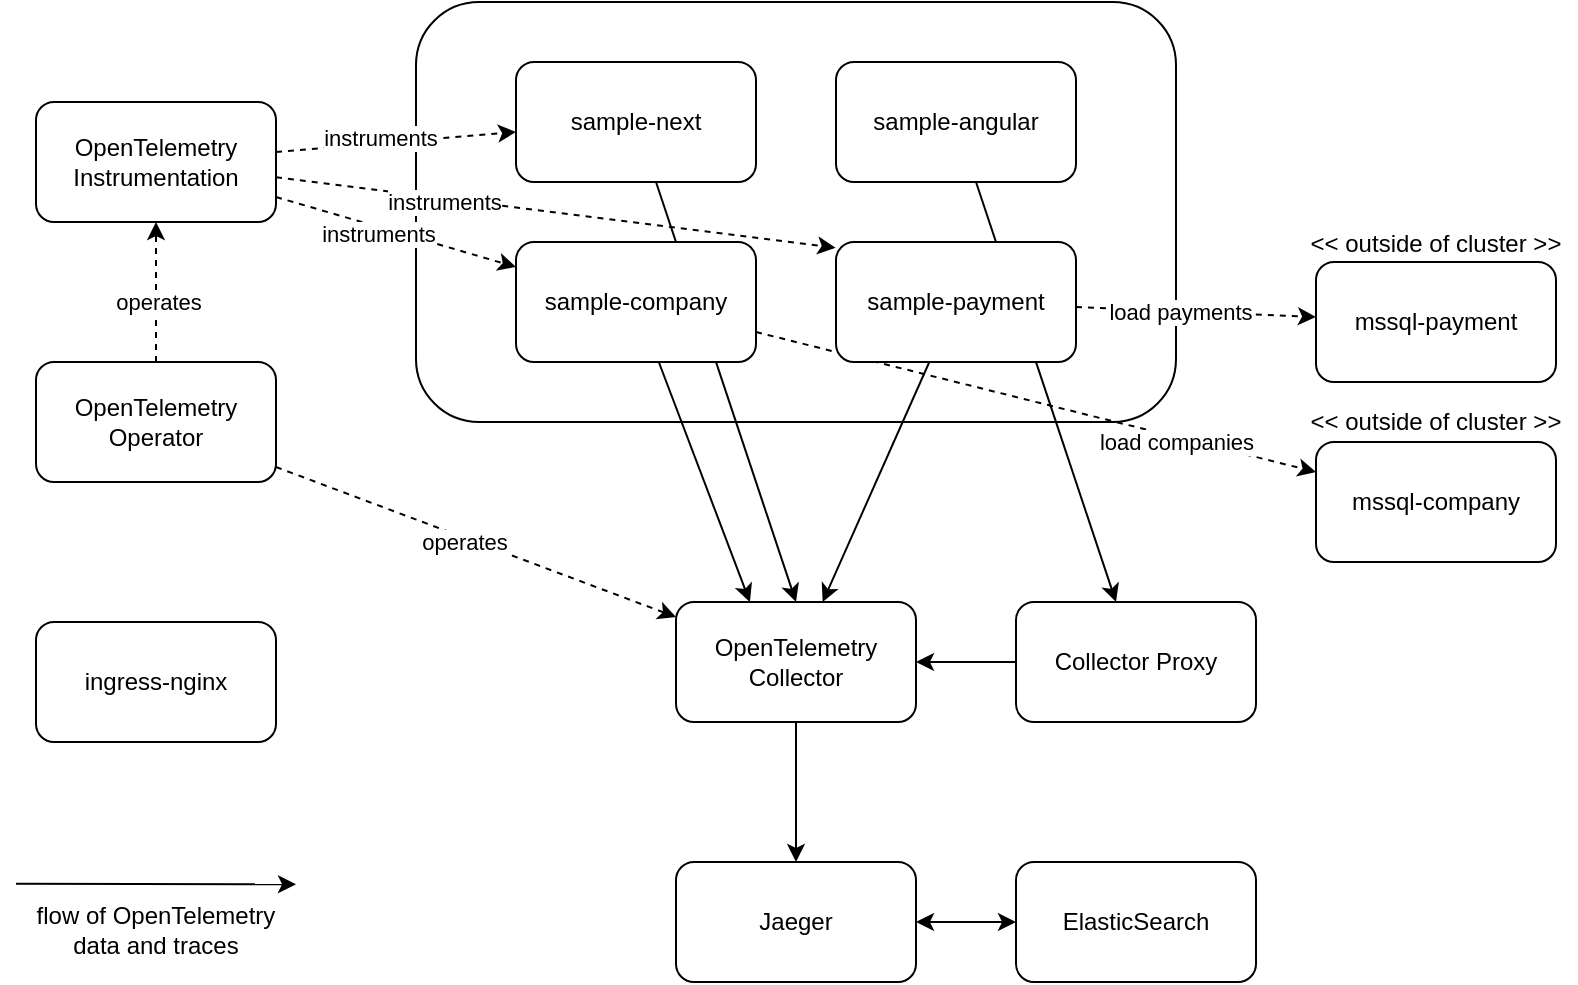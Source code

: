 <mxfile version="26.0.10" pages="7">
  <diagram id="hJiNWwrClcbxFBkgTaPY" name="Architektur">
    <mxGraphModel dx="984" dy="694" grid="1" gridSize="10" guides="1" tooltips="1" connect="1" arrows="1" fold="1" page="1" pageScale="1" pageWidth="827" pageHeight="1169" math="0" shadow="0">
      <root>
        <mxCell id="0" />
        <mxCell id="1" parent="0" />
        <mxCell id="x_8Z25N510f7iWhDpwh--23" style="edgeStyle=orthogonalEdgeStyle;rounded=0;orthogonalLoop=1;jettySize=auto;html=1;" parent="1" source="x_8Z25N510f7iWhDpwh--2" target="x_8Z25N510f7iWhDpwh--6" edge="1">
          <mxGeometry relative="1" as="geometry" />
        </mxCell>
        <mxCell id="x_8Z25N510f7iWhDpwh--2" value="OpenTelemetry Collector" style="rounded=1;whiteSpace=wrap;html=1;" parent="1" vertex="1">
          <mxGeometry x="400" y="370" width="120" height="60" as="geometry" />
        </mxCell>
        <mxCell id="x_8Z25N510f7iWhDpwh--13" style="rounded=0;orthogonalLoop=1;jettySize=auto;html=1;dashed=1;" parent="1" source="x_8Z25N510f7iWhDpwh--3" target="x_8Z25N510f7iWhDpwh--5" edge="1">
          <mxGeometry relative="1" as="geometry" />
        </mxCell>
        <mxCell id="x_8Z25N510f7iWhDpwh--25" value="operates" style="edgeLabel;html=1;align=center;verticalAlign=middle;resizable=0;points=[];" parent="x_8Z25N510f7iWhDpwh--13" vertex="1" connectable="0">
          <mxGeometry x="-0.147" y="-1" relative="1" as="geometry">
            <mxPoint as="offset" />
          </mxGeometry>
        </mxCell>
        <mxCell id="x_8Z25N510f7iWhDpwh--17" style="rounded=0;orthogonalLoop=1;jettySize=auto;html=1;dashed=1;" parent="1" source="x_8Z25N510f7iWhDpwh--3" target="x_8Z25N510f7iWhDpwh--2" edge="1">
          <mxGeometry relative="1" as="geometry" />
        </mxCell>
        <mxCell id="x_8Z25N510f7iWhDpwh--26" value="operates" style="edgeLabel;html=1;align=center;verticalAlign=middle;resizable=0;points=[];" parent="x_8Z25N510f7iWhDpwh--17" vertex="1" connectable="0">
          <mxGeometry x="-0.053" y="-2" relative="1" as="geometry">
            <mxPoint as="offset" />
          </mxGeometry>
        </mxCell>
        <mxCell id="x_8Z25N510f7iWhDpwh--3" value="OpenTelemetry Operator" style="rounded=1;whiteSpace=wrap;html=1;" parent="1" vertex="1">
          <mxGeometry x="80" y="250" width="120" height="60" as="geometry" />
        </mxCell>
        <mxCell id="LoQ2UR36ufPyHZ7plVl1-1" style="edgeStyle=orthogonalEdgeStyle;rounded=0;orthogonalLoop=1;jettySize=auto;html=1;" parent="1" source="x_8Z25N510f7iWhDpwh--4" target="x_8Z25N510f7iWhDpwh--2" edge="1">
          <mxGeometry relative="1" as="geometry" />
        </mxCell>
        <mxCell id="x_8Z25N510f7iWhDpwh--4" value="Collector Proxy" style="rounded=1;whiteSpace=wrap;html=1;" parent="1" vertex="1">
          <mxGeometry x="570" y="370" width="120" height="60" as="geometry" />
        </mxCell>
        <mxCell id="x_8Z25N510f7iWhDpwh--24" style="edgeStyle=orthogonalEdgeStyle;rounded=0;orthogonalLoop=1;jettySize=auto;html=1;startArrow=classic;startFill=1;" parent="1" source="x_8Z25N510f7iWhDpwh--6" target="x_8Z25N510f7iWhDpwh--7" edge="1">
          <mxGeometry relative="1" as="geometry" />
        </mxCell>
        <mxCell id="x_8Z25N510f7iWhDpwh--6" value="Jaeger" style="rounded=1;whiteSpace=wrap;html=1;" parent="1" vertex="1">
          <mxGeometry x="400" y="500" width="120" height="60" as="geometry" />
        </mxCell>
        <mxCell id="x_8Z25N510f7iWhDpwh--7" value="ElasticSearch" style="rounded=1;whiteSpace=wrap;html=1;" parent="1" vertex="1">
          <mxGeometry x="570" y="500" width="120" height="60" as="geometry" />
        </mxCell>
        <mxCell id="x_8Z25N510f7iWhDpwh--8" value="" style="rounded=1;whiteSpace=wrap;html=1;" parent="1" vertex="1">
          <mxGeometry x="270" y="70" width="380" height="210" as="geometry" />
        </mxCell>
        <mxCell id="x_8Z25N510f7iWhDpwh--20" style="rounded=0;orthogonalLoop=1;jettySize=auto;html=1;" parent="1" source="x_8Z25N510f7iWhDpwh--11" target="x_8Z25N510f7iWhDpwh--2" edge="1">
          <mxGeometry relative="1" as="geometry" />
        </mxCell>
        <mxCell id="opeWMdb_MlhB8gXuTb6l-2" style="rounded=0;orthogonalLoop=1;jettySize=auto;html=1;dashed=1;" parent="1" source="x_8Z25N510f7iWhDpwh--11" target="axiSkf-lnLj4irAyco31-1" edge="1">
          <mxGeometry relative="1" as="geometry" />
        </mxCell>
        <mxCell id="axiSkf-lnLj4irAyco31-2" value="load payments" style="edgeLabel;html=1;align=center;verticalAlign=middle;resizable=0;points=[];" parent="opeWMdb_MlhB8gXuTb6l-2" vertex="1" connectable="0">
          <mxGeometry x="-0.209" y="1" relative="1" as="geometry">
            <mxPoint x="4" y="1" as="offset" />
          </mxGeometry>
        </mxCell>
        <mxCell id="x_8Z25N510f7iWhDpwh--15" style="rounded=0;orthogonalLoop=1;jettySize=auto;html=1;dashed=1;" parent="1" source="x_8Z25N510f7iWhDpwh--5" target="x_8Z25N510f7iWhDpwh--10" edge="1">
          <mxGeometry relative="1" as="geometry" />
        </mxCell>
        <mxCell id="NfqUHQnahO4KU_GyHzHp-1" value="instruments" style="edgeLabel;html=1;align=center;verticalAlign=middle;resizable=0;points=[];" parent="x_8Z25N510f7iWhDpwh--15" vertex="1" connectable="0">
          <mxGeometry x="-0.211" relative="1" as="geometry">
            <mxPoint x="3" y="4" as="offset" />
          </mxGeometry>
        </mxCell>
        <mxCell id="x_8Z25N510f7iWhDpwh--16" style="rounded=0;orthogonalLoop=1;jettySize=auto;html=1;dashed=1;entryX=-0.002;entryY=0.048;entryDx=0;entryDy=0;entryPerimeter=0;" parent="1" source="x_8Z25N510f7iWhDpwh--5" target="x_8Z25N510f7iWhDpwh--11" edge="1">
          <mxGeometry relative="1" as="geometry" />
        </mxCell>
        <mxCell id="x_8Z25N510f7iWhDpwh--30" value="instruments" style="edgeLabel;html=1;align=center;verticalAlign=middle;resizable=0;points=[];" parent="x_8Z25N510f7iWhDpwh--16" vertex="1" connectable="0">
          <mxGeometry x="-0.755" relative="1" as="geometry">
            <mxPoint x="50" y="8" as="offset" />
          </mxGeometry>
        </mxCell>
        <mxCell id="kNIppeCJaW0pj7HFn36Y-3" style="rounded=0;orthogonalLoop=1;jettySize=auto;html=1;dashed=1;" parent="1" source="x_8Z25N510f7iWhDpwh--5" target="x_8Z25N510f7iWhDpwh--9" edge="1">
          <mxGeometry relative="1" as="geometry" />
        </mxCell>
        <mxCell id="kNIppeCJaW0pj7HFn36Y-4" value="instruments" style="edgeLabel;html=1;align=center;verticalAlign=middle;resizable=0;points=[];" parent="kNIppeCJaW0pj7HFn36Y-3" vertex="1" connectable="0">
          <mxGeometry x="-0.143" y="-2" relative="1" as="geometry">
            <mxPoint y="-5" as="offset" />
          </mxGeometry>
        </mxCell>
        <mxCell id="x_8Z25N510f7iWhDpwh--5" value="OpenTelemetry Instrumentation" style="rounded=1;whiteSpace=wrap;html=1;" parent="1" vertex="1">
          <mxGeometry x="80" y="120" width="120" height="60" as="geometry" />
        </mxCell>
        <mxCell id="axiSkf-lnLj4irAyco31-3" style="rounded=0;orthogonalLoop=1;jettySize=auto;html=1;dashed=1;" parent="1" source="x_8Z25N510f7iWhDpwh--10" target="opeWMdb_MlhB8gXuTb6l-1" edge="1">
          <mxGeometry relative="1" as="geometry" />
        </mxCell>
        <mxCell id="axiSkf-lnLj4irAyco31-4" value="load companies" style="edgeLabel;html=1;align=center;verticalAlign=middle;resizable=0;points=[];" parent="axiSkf-lnLj4irAyco31-3" vertex="1" connectable="0">
          <mxGeometry x="0.421" relative="1" as="geometry">
            <mxPoint x="11" y="5" as="offset" />
          </mxGeometry>
        </mxCell>
        <mxCell id="x_8Z25N510f7iWhDpwh--19" style="rounded=0;orthogonalLoop=1;jettySize=auto;html=1;entryX=0.308;entryY=0;entryDx=0;entryDy=0;entryPerimeter=0;" parent="1" source="x_8Z25N510f7iWhDpwh--10" target="x_8Z25N510f7iWhDpwh--2" edge="1">
          <mxGeometry relative="1" as="geometry" />
        </mxCell>
        <mxCell id="J736D27aE5jjK21-I3eB-2" style="rounded=0;orthogonalLoop=1;jettySize=auto;html=1;entryX=0.5;entryY=0;entryDx=0;entryDy=0;" parent="1" source="x_8Z25N510f7iWhDpwh--9" target="x_8Z25N510f7iWhDpwh--2" edge="1">
          <mxGeometry relative="1" as="geometry" />
        </mxCell>
        <mxCell id="x_8Z25N510f7iWhDpwh--9" value="sample-next" style="rounded=1;whiteSpace=wrap;html=1;" parent="1" vertex="1">
          <mxGeometry x="320" y="100" width="120" height="60" as="geometry" />
        </mxCell>
        <mxCell id="x_8Z25N510f7iWhDpwh--35" value="" style="endArrow=classic;html=1;rounded=0;" parent="1" edge="1">
          <mxGeometry width="50" height="50" relative="1" as="geometry">
            <mxPoint x="70" y="510.88" as="sourcePoint" />
            <mxPoint x="210" y="511.12" as="targetPoint" />
          </mxGeometry>
        </mxCell>
        <mxCell id="x_8Z25N510f7iWhDpwh--37" value="flow of OpenTelemetry data and traces" style="text;html=1;align=center;verticalAlign=middle;whiteSpace=wrap;rounded=0;" parent="1" vertex="1">
          <mxGeometry x="70" y="519.12" width="140" height="30" as="geometry" />
        </mxCell>
        <mxCell id="opeWMdb_MlhB8gXuTb6l-1" value="mssql-company" style="rounded=1;whiteSpace=wrap;html=1;" parent="1" vertex="1">
          <mxGeometry x="720" y="290" width="120" height="60" as="geometry" />
        </mxCell>
        <mxCell id="opeWMdb_MlhB8gXuTb6l-4" value="&amp;lt;&amp;lt; outside of cluster &amp;gt;&amp;gt;" style="text;html=1;align=center;verticalAlign=middle;whiteSpace=wrap;rounded=0;" parent="1" vertex="1">
          <mxGeometry x="710" y="176" width="140" height="30" as="geometry" />
        </mxCell>
        <mxCell id="axiSkf-lnLj4irAyco31-1" value="mssql-payment" style="rounded=1;whiteSpace=wrap;html=1;" parent="1" vertex="1">
          <mxGeometry x="720" y="200" width="120" height="60" as="geometry" />
        </mxCell>
        <mxCell id="kNIppeCJaW0pj7HFn36Y-2" style="rounded=0;orthogonalLoop=1;jettySize=auto;html=1;" parent="1" source="kNIppeCJaW0pj7HFn36Y-1" target="x_8Z25N510f7iWhDpwh--4" edge="1">
          <mxGeometry relative="1" as="geometry" />
        </mxCell>
        <mxCell id="kNIppeCJaW0pj7HFn36Y-1" value="sample-angular" style="rounded=1;whiteSpace=wrap;html=1;" parent="1" vertex="1">
          <mxGeometry x="480" y="100" width="120" height="60" as="geometry" />
        </mxCell>
        <mxCell id="x_8Z25N510f7iWhDpwh--11" value="sample-payment" style="rounded=1;whiteSpace=wrap;html=1;" parent="1" vertex="1">
          <mxGeometry x="480" y="190" width="120" height="60" as="geometry" />
        </mxCell>
        <mxCell id="x_8Z25N510f7iWhDpwh--10" value="sample-company" style="rounded=1;whiteSpace=wrap;html=1;" parent="1" vertex="1">
          <mxGeometry x="320" y="190" width="120" height="60" as="geometry" />
        </mxCell>
        <mxCell id="LoQ2UR36ufPyHZ7plVl1-2" value="ingress-nginx" style="rounded=1;whiteSpace=wrap;html=1;" parent="1" vertex="1">
          <mxGeometry x="80" y="380" width="120" height="60" as="geometry" />
        </mxCell>
        <mxCell id="fkxV3cmfwuEiEfEEQug7-1" value="&amp;lt;&amp;lt; outside of cluster &amp;gt;&amp;gt;" style="text;html=1;align=center;verticalAlign=middle;whiteSpace=wrap;rounded=0;" vertex="1" parent="1">
          <mxGeometry x="710" y="265" width="140" height="30" as="geometry" />
        </mxCell>
      </root>
    </mxGraphModel>
  </diagram>
  <diagram name="OC Architektur" id="JeOyHfIZ-yCZ_yMNuA7l">
    <mxGraphModel dx="984" dy="694" grid="1" gridSize="10" guides="1" tooltips="1" connect="1" arrows="1" fold="1" page="1" pageScale="1" pageWidth="827" pageHeight="1169" math="0" shadow="0">
      <root>
        <mxCell id="vXIvIgsWobaLl7A_TEgn-0" />
        <mxCell id="vXIvIgsWobaLl7A_TEgn-1" parent="vXIvIgsWobaLl7A_TEgn-0" />
        <mxCell id="CpXL9wZ16wtq2WdFRfLu-0" style="edgeStyle=orthogonalEdgeStyle;rounded=0;orthogonalLoop=1;jettySize=auto;html=1;" parent="vXIvIgsWobaLl7A_TEgn-1" source="CpXL9wZ16wtq2WdFRfLu-1" target="CpXL9wZ16wtq2WdFRfLu-10" edge="1">
          <mxGeometry relative="1" as="geometry" />
        </mxCell>
        <mxCell id="CpXL9wZ16wtq2WdFRfLu-1" value="OpenTelemetry Collector" style="rounded=1;whiteSpace=wrap;html=1;" parent="vXIvIgsWobaLl7A_TEgn-1" vertex="1">
          <mxGeometry x="400" y="370" width="120" height="60" as="geometry" />
        </mxCell>
        <mxCell id="CpXL9wZ16wtq2WdFRfLu-2" style="rounded=0;orthogonalLoop=1;jettySize=auto;html=1;dashed=1;" parent="vXIvIgsWobaLl7A_TEgn-1" source="CpXL9wZ16wtq2WdFRfLu-6" target="CpXL9wZ16wtq2WdFRfLu-22" edge="1">
          <mxGeometry relative="1" as="geometry" />
        </mxCell>
        <mxCell id="CpXL9wZ16wtq2WdFRfLu-3" value="operates" style="edgeLabel;html=1;align=center;verticalAlign=middle;resizable=0;points=[];" parent="CpXL9wZ16wtq2WdFRfLu-2" vertex="1" connectable="0">
          <mxGeometry x="-0.147" y="-1" relative="1" as="geometry">
            <mxPoint as="offset" />
          </mxGeometry>
        </mxCell>
        <mxCell id="CpXL9wZ16wtq2WdFRfLu-4" style="rounded=0;orthogonalLoop=1;jettySize=auto;html=1;dashed=1;" parent="vXIvIgsWobaLl7A_TEgn-1" source="CpXL9wZ16wtq2WdFRfLu-6" target="CpXL9wZ16wtq2WdFRfLu-1" edge="1">
          <mxGeometry relative="1" as="geometry" />
        </mxCell>
        <mxCell id="CpXL9wZ16wtq2WdFRfLu-5" value="operates" style="edgeLabel;html=1;align=center;verticalAlign=middle;resizable=0;points=[];" parent="CpXL9wZ16wtq2WdFRfLu-4" vertex="1" connectable="0">
          <mxGeometry x="-0.053" y="-2" relative="1" as="geometry">
            <mxPoint as="offset" />
          </mxGeometry>
        </mxCell>
        <mxCell id="CpXL9wZ16wtq2WdFRfLu-6" value="OpenTelemetry Operator" style="rounded=1;whiteSpace=wrap;html=1;" parent="vXIvIgsWobaLl7A_TEgn-1" vertex="1">
          <mxGeometry x="80" y="250" width="120" height="60" as="geometry" />
        </mxCell>
        <mxCell id="CpXL9wZ16wtq2WdFRfLu-7" style="edgeStyle=orthogonalEdgeStyle;rounded=0;orthogonalLoop=1;jettySize=auto;html=1;" parent="vXIvIgsWobaLl7A_TEgn-1" source="CpXL9wZ16wtq2WdFRfLu-8" target="CpXL9wZ16wtq2WdFRfLu-1" edge="1">
          <mxGeometry relative="1" as="geometry" />
        </mxCell>
        <mxCell id="CpXL9wZ16wtq2WdFRfLu-8" value="Collector Proxy" style="rounded=1;whiteSpace=wrap;html=1;" parent="vXIvIgsWobaLl7A_TEgn-1" vertex="1">
          <mxGeometry x="570" y="370" width="120" height="60" as="geometry" />
        </mxCell>
        <mxCell id="CpXL9wZ16wtq2WdFRfLu-9" style="edgeStyle=orthogonalEdgeStyle;rounded=0;orthogonalLoop=1;jettySize=auto;html=1;startArrow=classic;startFill=1;" parent="vXIvIgsWobaLl7A_TEgn-1" source="CpXL9wZ16wtq2WdFRfLu-10" target="CpXL9wZ16wtq2WdFRfLu-11" edge="1">
          <mxGeometry relative="1" as="geometry" />
        </mxCell>
        <mxCell id="CpXL9wZ16wtq2WdFRfLu-10" value="Jaeger" style="rounded=1;whiteSpace=wrap;html=1;" parent="vXIvIgsWobaLl7A_TEgn-1" vertex="1">
          <mxGeometry x="400" y="500" width="120" height="60" as="geometry" />
        </mxCell>
        <mxCell id="CpXL9wZ16wtq2WdFRfLu-11" value="ElasticSearch" style="rounded=1;whiteSpace=wrap;html=1;" parent="vXIvIgsWobaLl7A_TEgn-1" vertex="1">
          <mxGeometry x="570" y="500" width="120" height="60" as="geometry" />
        </mxCell>
        <mxCell id="CpXL9wZ16wtq2WdFRfLu-12" value="" style="rounded=1;whiteSpace=wrap;html=1;" parent="vXIvIgsWobaLl7A_TEgn-1" vertex="1">
          <mxGeometry x="270" y="70" width="380" height="210" as="geometry" />
        </mxCell>
        <mxCell id="CpXL9wZ16wtq2WdFRfLu-13" style="rounded=0;orthogonalLoop=1;jettySize=auto;html=1;" parent="vXIvIgsWobaLl7A_TEgn-1" source="CpXL9wZ16wtq2WdFRfLu-35" target="CpXL9wZ16wtq2WdFRfLu-1" edge="1">
          <mxGeometry relative="1" as="geometry" />
        </mxCell>
        <mxCell id="CpXL9wZ16wtq2WdFRfLu-14" style="rounded=0;orthogonalLoop=1;jettySize=auto;html=1;dashed=1;" parent="vXIvIgsWobaLl7A_TEgn-1" source="CpXL9wZ16wtq2WdFRfLu-35" target="CpXL9wZ16wtq2WdFRfLu-32" edge="1">
          <mxGeometry relative="1" as="geometry" />
        </mxCell>
        <mxCell id="CpXL9wZ16wtq2WdFRfLu-15" value="load payments" style="edgeLabel;html=1;align=center;verticalAlign=middle;resizable=0;points=[];" parent="CpXL9wZ16wtq2WdFRfLu-14" vertex="1" connectable="0">
          <mxGeometry x="-0.209" y="1" relative="1" as="geometry">
            <mxPoint x="4" y="1" as="offset" />
          </mxGeometry>
        </mxCell>
        <mxCell id="CpXL9wZ16wtq2WdFRfLu-16" style="rounded=0;orthogonalLoop=1;jettySize=auto;html=1;dashed=1;" parent="vXIvIgsWobaLl7A_TEgn-1" source="CpXL9wZ16wtq2WdFRfLu-22" target="CpXL9wZ16wtq2WdFRfLu-36" edge="1">
          <mxGeometry relative="1" as="geometry" />
        </mxCell>
        <mxCell id="CpXL9wZ16wtq2WdFRfLu-17" value="instruments" style="edgeLabel;html=1;align=center;verticalAlign=middle;resizable=0;points=[];" parent="CpXL9wZ16wtq2WdFRfLu-16" vertex="1" connectable="0">
          <mxGeometry x="-0.211" relative="1" as="geometry">
            <mxPoint x="3" y="4" as="offset" />
          </mxGeometry>
        </mxCell>
        <mxCell id="CpXL9wZ16wtq2WdFRfLu-18" style="rounded=0;orthogonalLoop=1;jettySize=auto;html=1;dashed=1;entryX=-0.002;entryY=0.048;entryDx=0;entryDy=0;entryPerimeter=0;" parent="vXIvIgsWobaLl7A_TEgn-1" source="CpXL9wZ16wtq2WdFRfLu-22" target="CpXL9wZ16wtq2WdFRfLu-35" edge="1">
          <mxGeometry relative="1" as="geometry" />
        </mxCell>
        <mxCell id="CpXL9wZ16wtq2WdFRfLu-19" value="instruments" style="edgeLabel;html=1;align=center;verticalAlign=middle;resizable=0;points=[];" parent="CpXL9wZ16wtq2WdFRfLu-18" vertex="1" connectable="0">
          <mxGeometry x="-0.755" relative="1" as="geometry">
            <mxPoint x="50" y="8" as="offset" />
          </mxGeometry>
        </mxCell>
        <mxCell id="CpXL9wZ16wtq2WdFRfLu-20" style="rounded=0;orthogonalLoop=1;jettySize=auto;html=1;dashed=1;" parent="vXIvIgsWobaLl7A_TEgn-1" source="CpXL9wZ16wtq2WdFRfLu-22" target="CpXL9wZ16wtq2WdFRfLu-27" edge="1">
          <mxGeometry relative="1" as="geometry" />
        </mxCell>
        <mxCell id="CpXL9wZ16wtq2WdFRfLu-21" value="instruments" style="edgeLabel;html=1;align=center;verticalAlign=middle;resizable=0;points=[];" parent="CpXL9wZ16wtq2WdFRfLu-20" vertex="1" connectable="0">
          <mxGeometry x="-0.143" y="-2" relative="1" as="geometry">
            <mxPoint y="-5" as="offset" />
          </mxGeometry>
        </mxCell>
        <mxCell id="CpXL9wZ16wtq2WdFRfLu-22" value="OpenTelemetry Instrumentation" style="rounded=1;whiteSpace=wrap;html=1;" parent="vXIvIgsWobaLl7A_TEgn-1" vertex="1">
          <mxGeometry x="80" y="120" width="120" height="60" as="geometry" />
        </mxCell>
        <mxCell id="CpXL9wZ16wtq2WdFRfLu-23" style="rounded=0;orthogonalLoop=1;jettySize=auto;html=1;dashed=1;" parent="vXIvIgsWobaLl7A_TEgn-1" source="CpXL9wZ16wtq2WdFRfLu-36" target="CpXL9wZ16wtq2WdFRfLu-30" edge="1">
          <mxGeometry relative="1" as="geometry" />
        </mxCell>
        <mxCell id="CpXL9wZ16wtq2WdFRfLu-24" value="load companies" style="edgeLabel;html=1;align=center;verticalAlign=middle;resizable=0;points=[];" parent="CpXL9wZ16wtq2WdFRfLu-23" vertex="1" connectable="0">
          <mxGeometry x="0.421" relative="1" as="geometry">
            <mxPoint x="11" y="5" as="offset" />
          </mxGeometry>
        </mxCell>
        <mxCell id="CpXL9wZ16wtq2WdFRfLu-25" style="rounded=0;orthogonalLoop=1;jettySize=auto;html=1;entryX=0.308;entryY=0;entryDx=0;entryDy=0;entryPerimeter=0;" parent="vXIvIgsWobaLl7A_TEgn-1" source="CpXL9wZ16wtq2WdFRfLu-36" target="CpXL9wZ16wtq2WdFRfLu-1" edge="1">
          <mxGeometry relative="1" as="geometry" />
        </mxCell>
        <mxCell id="CpXL9wZ16wtq2WdFRfLu-26" style="rounded=0;orthogonalLoop=1;jettySize=auto;html=1;entryX=0.5;entryY=0;entryDx=0;entryDy=0;" parent="vXIvIgsWobaLl7A_TEgn-1" source="CpXL9wZ16wtq2WdFRfLu-27" target="CpXL9wZ16wtq2WdFRfLu-1" edge="1">
          <mxGeometry relative="1" as="geometry" />
        </mxCell>
        <mxCell id="CpXL9wZ16wtq2WdFRfLu-27" value="sample-next" style="rounded=1;whiteSpace=wrap;html=1;" parent="vXIvIgsWobaLl7A_TEgn-1" vertex="1">
          <mxGeometry x="320" y="100" width="120" height="60" as="geometry" />
        </mxCell>
        <mxCell id="CpXL9wZ16wtq2WdFRfLu-28" value="" style="endArrow=classic;html=1;rounded=0;" parent="vXIvIgsWobaLl7A_TEgn-1" edge="1">
          <mxGeometry width="50" height="50" relative="1" as="geometry">
            <mxPoint x="70" y="510.88" as="sourcePoint" />
            <mxPoint x="210" y="511.12" as="targetPoint" />
          </mxGeometry>
        </mxCell>
        <mxCell id="CpXL9wZ16wtq2WdFRfLu-29" value="flow of OpenTelemetry data and traces" style="text;html=1;align=center;verticalAlign=middle;whiteSpace=wrap;rounded=0;" parent="vXIvIgsWobaLl7A_TEgn-1" vertex="1">
          <mxGeometry x="70" y="519.12" width="140" height="30" as="geometry" />
        </mxCell>
        <mxCell id="CpXL9wZ16wtq2WdFRfLu-30" value="mssql-company/&lt;div&gt;h2-company&lt;/div&gt;" style="rounded=1;whiteSpace=wrap;html=1;" parent="vXIvIgsWobaLl7A_TEgn-1" vertex="1">
          <mxGeometry x="720" y="290" width="120" height="60" as="geometry" />
        </mxCell>
        <mxCell id="CpXL9wZ16wtq2WdFRfLu-31" value="(&amp;lt;&amp;lt; outside of cluster &amp;gt;&amp;gt;)" style="text;html=1;align=center;verticalAlign=middle;whiteSpace=wrap;rounded=0;" parent="vXIvIgsWobaLl7A_TEgn-1" vertex="1">
          <mxGeometry x="710" y="176" width="140" height="30" as="geometry" />
        </mxCell>
        <mxCell id="CpXL9wZ16wtq2WdFRfLu-32" value="mssql-payment/&lt;div&gt;h2-payment&lt;/div&gt;" style="rounded=1;whiteSpace=wrap;html=1;" parent="vXIvIgsWobaLl7A_TEgn-1" vertex="1">
          <mxGeometry x="720" y="200" width="120" height="60" as="geometry" />
        </mxCell>
        <mxCell id="CpXL9wZ16wtq2WdFRfLu-33" style="rounded=0;orthogonalLoop=1;jettySize=auto;html=1;" parent="vXIvIgsWobaLl7A_TEgn-1" source="CpXL9wZ16wtq2WdFRfLu-34" target="CpXL9wZ16wtq2WdFRfLu-8" edge="1">
          <mxGeometry relative="1" as="geometry" />
        </mxCell>
        <mxCell id="CpXL9wZ16wtq2WdFRfLu-34" value="sample-angular" style="rounded=1;whiteSpace=wrap;html=1;" parent="vXIvIgsWobaLl7A_TEgn-1" vertex="1">
          <mxGeometry x="480" y="100" width="120" height="60" as="geometry" />
        </mxCell>
        <mxCell id="CpXL9wZ16wtq2WdFRfLu-35" value="sample-payment" style="rounded=1;whiteSpace=wrap;html=1;" parent="vXIvIgsWobaLl7A_TEgn-1" vertex="1">
          <mxGeometry x="480" y="190" width="120" height="60" as="geometry" />
        </mxCell>
        <mxCell id="CpXL9wZ16wtq2WdFRfLu-36" value="sample-company" style="rounded=1;whiteSpace=wrap;html=1;" parent="vXIvIgsWobaLl7A_TEgn-1" vertex="1">
          <mxGeometry x="320" y="190" width="120" height="60" as="geometry" />
        </mxCell>
        <mxCell id="CpXL9wZ16wtq2WdFRfLu-38" value="already deployed,&lt;div&gt;not managed&lt;/div&gt;" style="rounded=0;whiteSpace=wrap;html=1;strokeColor=none;" parent="vXIvIgsWobaLl7A_TEgn-1" vertex="1">
          <mxGeometry x="60" y="300" width="110" height="30" as="geometry" />
        </mxCell>
        <mxCell id="M-ebU3z3PYBZAtR5ql6Q-0" value="(&amp;lt;&amp;lt; outside of cluster &amp;gt;&amp;gt;)" style="text;html=1;align=center;verticalAlign=middle;whiteSpace=wrap;rounded=0;" vertex="1" parent="vXIvIgsWobaLl7A_TEgn-1">
          <mxGeometry x="710" y="265" width="140" height="30" as="geometry" />
        </mxCell>
      </root>
    </mxGraphModel>
  </diagram>
  <diagram id="AK5GHB_hVhFX9BBqRdtQ" name="Sample-App">
    <mxGraphModel dx="1434" dy="866" grid="1" gridSize="10" guides="1" tooltips="1" connect="1" arrows="1" fold="1" page="1" pageScale="1" pageWidth="827" pageHeight="1169" math="0" shadow="0">
      <root>
        <mxCell id="0" />
        <mxCell id="1" parent="0" />
        <mxCell id="9g-VFBMJsvnQR1qyFegx-5" style="edgeStyle=orthogonalEdgeStyle;rounded=0;orthogonalLoop=1;jettySize=auto;html=1;" parent="1" source="9g-VFBMJsvnQR1qyFegx-1" target="9g-VFBMJsvnQR1qyFegx-2" edge="1">
          <mxGeometry relative="1" as="geometry" />
        </mxCell>
        <mxCell id="9g-VFBMJsvnQR1qyFegx-7" value="load company" style="edgeLabel;html=1;align=center;verticalAlign=middle;resizable=0;points=[];" parent="9g-VFBMJsvnQR1qyFegx-5" vertex="1" connectable="0">
          <mxGeometry x="-0.099" relative="1" as="geometry">
            <mxPoint as="offset" />
          </mxGeometry>
        </mxCell>
        <mxCell id="Hqc7jJcR4RjTwPB-H7hs-1" style="edgeStyle=orthogonalEdgeStyle;rounded=0;orthogonalLoop=1;jettySize=auto;html=1;" parent="1" source="9g-VFBMJsvnQR1qyFegx-1" target="9g-VFBMJsvnQR1qyFegx-3" edge="1">
          <mxGeometry relative="1" as="geometry">
            <Array as="points">
              <mxPoint x="170" y="390" />
              <mxPoint x="660" y="390" />
            </Array>
          </mxGeometry>
        </mxCell>
        <mxCell id="Hqc7jJcR4RjTwPB-H7hs-2" value="save payment" style="edgeLabel;html=1;align=center;verticalAlign=middle;resizable=0;points=[];" parent="Hqc7jJcR4RjTwPB-H7hs-1" vertex="1" connectable="0">
          <mxGeometry x="-0.003" relative="1" as="geometry">
            <mxPoint as="offset" />
          </mxGeometry>
        </mxCell>
        <mxCell id="9g-VFBMJsvnQR1qyFegx-1" value="sample-next/&lt;div&gt;sample-angular&lt;/div&gt;" style="rounded=1;whiteSpace=wrap;html=1;" parent="1" vertex="1">
          <mxGeometry x="110" y="420" width="120" height="60" as="geometry" />
        </mxCell>
        <mxCell id="9g-VFBMJsvnQR1qyFegx-6" style="edgeStyle=orthogonalEdgeStyle;rounded=0;orthogonalLoop=1;jettySize=auto;html=1;" parent="1" source="9g-VFBMJsvnQR1qyFegx-2" target="9g-VFBMJsvnQR1qyFegx-3" edge="1">
          <mxGeometry relative="1" as="geometry" />
        </mxCell>
        <mxCell id="9g-VFBMJsvnQR1qyFegx-8" value="(load payments)" style="edgeLabel;html=1;align=center;verticalAlign=middle;resizable=0;points=[];" parent="9g-VFBMJsvnQR1qyFegx-6" vertex="1" connectable="0">
          <mxGeometry x="-0.039" y="2" relative="1" as="geometry">
            <mxPoint y="2" as="offset" />
          </mxGeometry>
        </mxCell>
        <mxCell id="963EfTdTpKETmrmNhBYM-2" style="edgeStyle=orthogonalEdgeStyle;rounded=0;orthogonalLoop=1;jettySize=auto;html=1;" parent="1" source="9g-VFBMJsvnQR1qyFegx-2" target="963EfTdTpKETmrmNhBYM-1" edge="1">
          <mxGeometry relative="1" as="geometry" />
        </mxCell>
        <mxCell id="963EfTdTpKETmrmNhBYM-3" value="load data" style="edgeLabel;html=1;align=center;verticalAlign=middle;resizable=0;points=[];" parent="963EfTdTpKETmrmNhBYM-2" vertex="1" connectable="0">
          <mxGeometry x="-0.16" relative="1" as="geometry">
            <mxPoint as="offset" />
          </mxGeometry>
        </mxCell>
        <mxCell id="9g-VFBMJsvnQR1qyFegx-2" value="sample-company" style="rounded=1;whiteSpace=wrap;html=1;" parent="1" vertex="1">
          <mxGeometry x="353.5" y="420" width="120" height="60" as="geometry" />
        </mxCell>
        <mxCell id="sdY4pTrQqSob_MEYZJeR-2" style="edgeStyle=orthogonalEdgeStyle;rounded=0;orthogonalLoop=1;jettySize=auto;html=1;" parent="1" source="9g-VFBMJsvnQR1qyFegx-3" target="sdY4pTrQqSob_MEYZJeR-1" edge="1">
          <mxGeometry relative="1" as="geometry" />
        </mxCell>
        <mxCell id="sdY4pTrQqSob_MEYZJeR-3" value="load data" style="edgeLabel;html=1;align=center;verticalAlign=middle;resizable=0;points=[];" parent="sdY4pTrQqSob_MEYZJeR-2" vertex="1" connectable="0">
          <mxGeometry x="-0.043" y="1" relative="1" as="geometry">
            <mxPoint x="-1" y="-4" as="offset" />
          </mxGeometry>
        </mxCell>
        <mxCell id="9g-VFBMJsvnQR1qyFegx-3" value="sample-payment" style="rounded=1;whiteSpace=wrap;html=1;" parent="1" vertex="1">
          <mxGeometry x="600" y="420" width="120" height="60" as="geometry" />
        </mxCell>
        <mxCell id="sdY4pTrQqSob_MEYZJeR-1" value="mssql-payment/&lt;div&gt;h2-payment&lt;/div&gt;" style="rounded=1;whiteSpace=wrap;html=1;" parent="1" vertex="1">
          <mxGeometry x="600" y="530" width="120" height="60" as="geometry" />
        </mxCell>
        <mxCell id="963EfTdTpKETmrmNhBYM-1" value="mssql-cpmpany/&lt;div&gt;h2-company&lt;/div&gt;" style="rounded=1;whiteSpace=wrap;html=1;" parent="1" vertex="1">
          <mxGeometry x="354" y="530" width="120" height="60" as="geometry" />
        </mxCell>
      </root>
    </mxGraphModel>
  </diagram>
  <diagram id="8jRiOZmLTs8GjYTlWNFx" name="Log-Daten">
    <mxGraphModel dx="562" dy="397" grid="1" gridSize="10" guides="1" tooltips="1" connect="1" arrows="1" fold="1" page="1" pageScale="1" pageWidth="827" pageHeight="1169" math="0" shadow="0">
      <root>
        <mxCell id="0" />
        <mxCell id="1" parent="0" />
        <mxCell id="QylxF-X2H14l4yDS2mHm-6" style="rounded=0;orthogonalLoop=1;jettySize=auto;html=1;" edge="1" parent="1" source="QylxF-X2H14l4yDS2mHm-1" target="QylxF-X2H14l4yDS2mHm-3">
          <mxGeometry relative="1" as="geometry" />
        </mxCell>
        <mxCell id="OX8icKSMvHxObv34o4qq-2" value="logs including&lt;div&gt;correlation id&lt;/div&gt;" style="edgeLabel;html=1;align=center;verticalAlign=middle;resizable=0;points=[];" vertex="1" connectable="0" parent="QylxF-X2H14l4yDS2mHm-6">
          <mxGeometry x="-0.141" relative="1" as="geometry">
            <mxPoint as="offset" />
          </mxGeometry>
        </mxCell>
        <mxCell id="QylxF-X2H14l4yDS2mHm-1" value="Microservice 2" style="rounded=1;whiteSpace=wrap;html=1;" vertex="1" parent="1">
          <mxGeometry x="450" y="310" width="120" height="60" as="geometry" />
        </mxCell>
        <mxCell id="QylxF-X2H14l4yDS2mHm-4" style="edgeStyle=orthogonalEdgeStyle;rounded=0;orthogonalLoop=1;jettySize=auto;html=1;dashed=1;" edge="1" parent="1" source="QylxF-X2H14l4yDS2mHm-2" target="QylxF-X2H14l4yDS2mHm-1">
          <mxGeometry relative="1" as="geometry" />
        </mxCell>
        <mxCell id="QylxF-X2H14l4yDS2mHm-7" value="request including&lt;div&gt;correlation id&lt;/div&gt;" style="edgeLabel;html=1;align=center;verticalAlign=middle;resizable=0;points=[];" vertex="1" connectable="0" parent="QylxF-X2H14l4yDS2mHm-4">
          <mxGeometry x="-0.053" y="-1" relative="1" as="geometry">
            <mxPoint x="4" y="-1" as="offset" />
          </mxGeometry>
        </mxCell>
        <mxCell id="QylxF-X2H14l4yDS2mHm-5" style="rounded=0;orthogonalLoop=1;jettySize=auto;html=1;" edge="1" parent="1" source="QylxF-X2H14l4yDS2mHm-2" target="QylxF-X2H14l4yDS2mHm-3">
          <mxGeometry relative="1" as="geometry" />
        </mxCell>
        <mxCell id="OX8icKSMvHxObv34o4qq-1" value="logs including&lt;div&gt;correlation id&lt;/div&gt;" style="edgeLabel;html=1;align=center;verticalAlign=middle;resizable=0;points=[];" vertex="1" connectable="0" parent="QylxF-X2H14l4yDS2mHm-5">
          <mxGeometry x="-0.112" y="-1" relative="1" as="geometry">
            <mxPoint as="offset" />
          </mxGeometry>
        </mxCell>
        <mxCell id="QylxF-X2H14l4yDS2mHm-2" value="Microservice 1" style="rounded=1;whiteSpace=wrap;html=1;" vertex="1" parent="1">
          <mxGeometry x="140" y="310" width="120" height="60" as="geometry" />
        </mxCell>
        <mxCell id="QylxF-X2H14l4yDS2mHm-3" value="Graylog" style="rounded=1;whiteSpace=wrap;html=1;" vertex="1" parent="1">
          <mxGeometry x="295" y="480" width="120" height="60" as="geometry" />
        </mxCell>
      </root>
    </mxGraphModel>
  </diagram>
  <diagram id="sNMVsYZ1qNVc9msu5r96" name="Konzept">
    <mxGraphModel dx="562" dy="397" grid="1" gridSize="10" guides="1" tooltips="1" connect="1" arrows="1" fold="1" page="1" pageScale="1" pageWidth="827" pageHeight="1169" math="0" shadow="0">
      <root>
        <mxCell id="0" />
        <mxCell id="1" parent="0" />
        <mxCell id="PcxdlqtsukQp2kZS6wYr-11" style="edgeStyle=orthogonalEdgeStyle;rounded=0;orthogonalLoop=1;jettySize=auto;html=1;" edge="1" parent="1" source="BvS64Fxz3_iE8OUCvTXy-1" target="BvS64Fxz3_iE8OUCvTXy-2">
          <mxGeometry relative="1" as="geometry">
            <Array as="points">
              <mxPoint x="160" y="430" />
              <mxPoint x="160" y="430" />
            </Array>
          </mxGeometry>
        </mxCell>
        <mxCell id="PcxdlqtsukQp2kZS6wYr-10" style="edgeStyle=orthogonalEdgeStyle;rounded=0;orthogonalLoop=1;jettySize=auto;html=1;" edge="1" parent="1" source="BvS64Fxz3_iE8OUCvTXy-1" target="BvS64Fxz3_iE8OUCvTXy-2">
          <mxGeometry relative="1" as="geometry">
            <Array as="points">
              <mxPoint x="180" y="430" />
              <mxPoint x="180" y="430" />
            </Array>
          </mxGeometry>
        </mxCell>
        <mxCell id="PcxdlqtsukQp2kZS6wYr-3" style="edgeStyle=orthogonalEdgeStyle;rounded=0;orthogonalLoop=1;jettySize=auto;html=1;" edge="1" parent="1" source="BvS64Fxz3_iE8OUCvTXy-1" target="BvS64Fxz3_iE8OUCvTXy-2">
          <mxGeometry relative="1" as="geometry" />
        </mxCell>
        <mxCell id="PcxdlqtsukQp2kZS6wYr-14" value="emit telemetry data" style="edgeLabel;html=1;align=center;verticalAlign=middle;resizable=0;points=[];labelBackgroundColor=default;" vertex="1" connectable="0" parent="PcxdlqtsukQp2kZS6wYr-3">
          <mxGeometry x="-0.146" y="-1" relative="1" as="geometry">
            <mxPoint as="offset" />
          </mxGeometry>
        </mxCell>
        <mxCell id="BvS64Fxz3_iE8OUCvTXy-1" value="Sample application" style="rounded=0;whiteSpace=wrap;html=1;" vertex="1" parent="1">
          <mxGeometry x="110" y="330" width="120" height="60" as="geometry" />
        </mxCell>
        <mxCell id="PcxdlqtsukQp2kZS6wYr-6" style="edgeStyle=orthogonalEdgeStyle;rounded=0;orthogonalLoop=1;jettySize=auto;html=1;" edge="1" parent="1" source="BvS64Fxz3_iE8OUCvTXy-2" target="BvS64Fxz3_iE8OUCvTXy-3">
          <mxGeometry relative="1" as="geometry" />
        </mxCell>
        <mxCell id="PcxdlqtsukQp2kZS6wYr-16" value="pass traces" style="edgeLabel;html=1;align=center;verticalAlign=middle;resizable=0;points=[];" vertex="1" connectable="0" parent="PcxdlqtsukQp2kZS6wYr-6">
          <mxGeometry x="-0.029" relative="1" as="geometry">
            <mxPoint as="offset" />
          </mxGeometry>
        </mxCell>
        <mxCell id="BvS64Fxz3_iE8OUCvTXy-2" value="Collector" style="rounded=0;whiteSpace=wrap;html=1;" vertex="1" parent="1">
          <mxGeometry x="110" y="470" width="120" height="60" as="geometry" />
        </mxCell>
        <mxCell id="BvS64Fxz3_iE8OUCvTXy-3" value="Jaeger" style="rounded=0;whiteSpace=wrap;html=1;" vertex="1" parent="1">
          <mxGeometry x="330" y="470" width="120" height="60" as="geometry" />
        </mxCell>
        <mxCell id="PcxdlqtsukQp2kZS6wYr-2" style="edgeStyle=orthogonalEdgeStyle;rounded=0;orthogonalLoop=1;jettySize=auto;html=1;" edge="1" parent="1" source="BvS64Fxz3_iE8OUCvTXy-4" target="BvS64Fxz3_iE8OUCvTXy-1">
          <mxGeometry relative="1" as="geometry">
            <Array as="points">
              <mxPoint x="170" y="290" />
            </Array>
          </mxGeometry>
        </mxCell>
        <mxCell id="PcxdlqtsukQp2kZS6wYr-13" value="instrument" style="edgeLabel;html=1;align=center;verticalAlign=middle;resizable=0;points=[];" vertex="1" connectable="0" parent="PcxdlqtsukQp2kZS6wYr-2">
          <mxGeometry x="0.0" y="-1" relative="1" as="geometry">
            <mxPoint x="-5" y="1" as="offset" />
          </mxGeometry>
        </mxCell>
        <mxCell id="BvS64Fxz3_iE8OUCvTXy-4" value="Auto-Instrumentation" style="rounded=0;whiteSpace=wrap;html=1;" vertex="1" parent="1">
          <mxGeometry x="220" y="260" width="120" height="60" as="geometry" />
        </mxCell>
        <mxCell id="PcxdlqtsukQp2kZS6wYr-9" style="rounded=0;orthogonalLoop=1;jettySize=auto;html=1;edgeStyle=orthogonalEdgeStyle;elbow=vertical;startArrow=classic;startFill=1;" edge="1" parent="1" source="PcxdlqtsukQp2kZS6wYr-7" target="BvS64Fxz3_iE8OUCvTXy-3">
          <mxGeometry relative="1" as="geometry">
            <Array as="points">
              <mxPoint x="390" y="430" />
            </Array>
          </mxGeometry>
        </mxCell>
        <mxCell id="PcxdlqtsukQp2kZS6wYr-17" value="save/fetch&lt;div&gt;data&lt;/div&gt;" style="edgeLabel;html=1;align=center;verticalAlign=middle;resizable=0;points=[];" vertex="1" connectable="0" parent="PcxdlqtsukQp2kZS6wYr-9">
          <mxGeometry x="0.0" relative="1" as="geometry">
            <mxPoint x="-5" as="offset" />
          </mxGeometry>
        </mxCell>
        <mxCell id="PcxdlqtsukQp2kZS6wYr-7" value="Storage" style="rounded=0;whiteSpace=wrap;html=1;" vertex="1" parent="1">
          <mxGeometry x="440" y="400" width="120" height="60" as="geometry" />
        </mxCell>
      </root>
    </mxGraphModel>
  </diagram>
  <diagram id="fnJU-q93ncl0wRHYhs2n" name="Collector">
    <mxGraphModel dx="1863" dy="731" grid="1" gridSize="10" guides="1" tooltips="1" connect="1" arrows="1" fold="1" page="1" pageScale="1" pageWidth="827" pageHeight="1169" math="0" shadow="0">
      <root>
        <mxCell id="0" />
        <mxCell id="1" parent="0" />
        <mxCell id="Ivv1uB0C9MQZ9_9LUgyp-1" value="OpenTelemetry Collector" style="rounded=0;whiteSpace=wrap;html=1;verticalAlign=top;" parent="1" vertex="1">
          <mxGeometry x="220" y="410" width="440" height="150" as="geometry" />
        </mxCell>
        <mxCell id="vf0xlRgdLaKHPN0cgidj-1" value="OTLP Receiver" style="rounded=1;whiteSpace=wrap;html=1;" parent="1" vertex="1">
          <mxGeometry x="240" y="460" width="120" height="80" as="geometry" />
        </mxCell>
        <mxCell id="vf0xlRgdLaKHPN0cgidj-2" value="Batch Processor" style="rounded=1;whiteSpace=wrap;html=1;" parent="1" vertex="1">
          <mxGeometry x="380" y="460" width="120" height="80" as="geometry" />
        </mxCell>
        <mxCell id="vf0xlRgdLaKHPN0cgidj-3" value="OTLP Exporter" style="rounded=1;whiteSpace=wrap;html=1;" parent="1" vertex="1">
          <mxGeometry x="520" y="460" width="120" height="80" as="geometry" />
        </mxCell>
        <mxCell id="vf0xlRgdLaKHPN0cgidj-6" value="" style="aspect=fixed;sketch=0;html=1;dashed=0;whitespace=wrap;verticalLabelPosition=bottom;verticalAlign=top;fillColor=#2875E2;strokeColor=#ffffff;points=[[0.005,0.63,0],[0.1,0.2,0],[0.9,0.2,0],[0.5,0,0],[0.995,0.63,0],[0.72,0.99,0],[0.5,1,0],[0.28,0.99,0]];shape=mxgraph.kubernetes.icon2;kubernetesLabel=1;prIcon=deploy" parent="1" vertex="1">
          <mxGeometry x="630" y="384" width="50" height="48" as="geometry" />
        </mxCell>
        <mxCell id="vf0xlRgdLaKHPN0cgidj-8" value="4317/gRPC&lt;div&gt;4318/HTTP&lt;/div&gt;" style="rounded=0;whiteSpace=wrap;html=1;" parent="1" vertex="1">
          <mxGeometry x="160" y="358" width="120" height="60" as="geometry" />
        </mxCell>
        <mxCell id="vf0xlRgdLaKHPN0cgidj-7" value="" style="aspect=fixed;sketch=0;html=1;dashed=0;whitespace=wrap;verticalLabelPosition=bottom;verticalAlign=top;fillColor=#2875E2;strokeColor=#ffffff;points=[[0.005,0.63,0],[0.1,0.2,0],[0.9,0.2,0],[0.5,0,0],[0.995,0.63,0],[0.72,0.99,0],[0.5,1,0],[0.28,0.99,0]];shape=mxgraph.kubernetes.icon2;kubernetesLabel=1;prIcon=svc" parent="1" vertex="1">
          <mxGeometry x="250" y="330" width="50" height="48" as="geometry" />
        </mxCell>
        <mxCell id="vf0xlRgdLaKHPN0cgidj-18" style="edgeStyle=orthogonalEdgeStyle;rounded=0;orthogonalLoop=1;jettySize=auto;html=1;strokeWidth=1;" parent="1" source="vf0xlRgdLaKHPN0cgidj-10" target="vf0xlRgdLaKHPN0cgidj-8" edge="1">
          <mxGeometry relative="1" as="geometry" />
        </mxCell>
        <mxCell id="vf0xlRgdLaKHPN0cgidj-19" value="OTLP Spans" style="edgeLabel;html=1;align=center;verticalAlign=middle;resizable=0;points=[];" parent="vf0xlRgdLaKHPN0cgidj-18" vertex="1" connectable="0">
          <mxGeometry x="-0.055" y="-1" relative="1" as="geometry">
            <mxPoint x="-8" as="offset" />
          </mxGeometry>
        </mxCell>
        <mxCell id="vf0xlRgdLaKHPN0cgidj-10" value="Reverse Proxy&lt;div&gt;NGINX&lt;/div&gt;" style="rounded=0;whiteSpace=wrap;html=1;verticalAlign=top;" parent="1" vertex="1">
          <mxGeometry x="220" y="138" width="440" height="150" as="geometry" />
        </mxCell>
        <mxCell id="vf0xlRgdLaKHPN0cgidj-11" value="8080/HTTP" style="rounded=0;whiteSpace=wrap;html=1;" parent="1" vertex="1">
          <mxGeometry x="160" y="88" width="120" height="60" as="geometry" />
        </mxCell>
        <mxCell id="vf0xlRgdLaKHPN0cgidj-12" value="Public URL" style="rounded=0;whiteSpace=wrap;html=1;" parent="1" vertex="1">
          <mxGeometry x="100" y="40" width="120" height="60" as="geometry" />
        </mxCell>
        <mxCell id="vf0xlRgdLaKHPN0cgidj-5" value="" style="aspect=fixed;sketch=0;html=1;dashed=0;whitespace=wrap;verticalLabelPosition=bottom;verticalAlign=top;fillColor=#2875E2;strokeColor=#ffffff;points=[[0.005,0.63,0],[0.1,0.2,0],[0.9,0.2,0],[0.5,0,0],[0.995,0.63,0],[0.72,0.99,0],[0.5,1,0],[0.28,0.99,0]];shape=mxgraph.kubernetes.icon2;kubernetesLabel=1;prIcon=ing" parent="1" vertex="1">
          <mxGeometry x="190" y="10" width="50" height="48" as="geometry" />
        </mxCell>
        <mxCell id="vf0xlRgdLaKHPN0cgidj-13" value="" style="aspect=fixed;sketch=0;html=1;dashed=0;whitespace=wrap;verticalLabelPosition=bottom;verticalAlign=top;fillColor=#2875E2;strokeColor=#ffffff;points=[[0.005,0.63,0],[0.1,0.2,0],[0.9,0.2,0],[0.5,0,0],[0.995,0.63,0],[0.72,0.99,0],[0.5,1,0],[0.28,0.99,0]];shape=mxgraph.kubernetes.icon2;kubernetesLabel=1;prIcon=svc" parent="1" vertex="1">
          <mxGeometry x="250" y="58" width="50" height="48" as="geometry" />
        </mxCell>
        <mxCell id="vf0xlRgdLaKHPN0cgidj-14" value="" style="aspect=fixed;sketch=0;html=1;dashed=0;whitespace=wrap;verticalLabelPosition=bottom;verticalAlign=top;fillColor=#2875E2;strokeColor=#ffffff;points=[[0.005,0.63,0],[0.1,0.2,0],[0.9,0.2,0],[0.5,0,0],[0.995,0.63,0],[0.72,0.99,0],[0.5,1,0],[0.28,0.99,0]];shape=mxgraph.kubernetes.icon2;kubernetesLabel=1;prIcon=deploy" parent="1" vertex="1">
          <mxGeometry x="630" y="106" width="50" height="48" as="geometry" />
        </mxCell>
        <mxCell id="vf0xlRgdLaKHPN0cgidj-16" value="Add Headers for CORS" style="rounded=1;whiteSpace=wrap;html=1;" parent="1" vertex="1">
          <mxGeometry x="310" y="190" width="120" height="80" as="geometry" />
        </mxCell>
        <mxCell id="vf0xlRgdLaKHPN0cgidj-17" value="Proxy to Service" style="rounded=1;whiteSpace=wrap;html=1;" parent="1" vertex="1">
          <mxGeometry x="450" y="190" width="120" height="80" as="geometry" />
        </mxCell>
        <mxCell id="vf0xlRgdLaKHPN0cgidj-25" value="" style="group" parent="1" vertex="1" connectable="0">
          <mxGeometry x="-80" y="159" width="120" height="140" as="geometry" />
        </mxCell>
        <mxCell id="vf0xlRgdLaKHPN0cgidj-22" value="Public Internet" style="rounded=0;whiteSpace=wrap;html=1;" parent="vf0xlRgdLaKHPN0cgidj-25" vertex="1">
          <mxGeometry width="120" height="60" as="geometry" />
        </mxCell>
        <mxCell id="vf0xlRgdLaKHPN0cgidj-23" value="Applications in Cluster" style="rounded=0;whiteSpace=wrap;html=1;" parent="vf0xlRgdLaKHPN0cgidj-25" vertex="1">
          <mxGeometry y="80" width="120" height="60" as="geometry" />
        </mxCell>
        <mxCell id="vf0xlRgdLaKHPN0cgidj-26" style="rounded=0;orthogonalLoop=1;jettySize=auto;html=1;strokeWidth=1;entryX=0;entryY=1;entryDx=0;entryDy=0;" parent="1" source="vf0xlRgdLaKHPN0cgidj-22" target="vf0xlRgdLaKHPN0cgidj-12" edge="1">
          <mxGeometry relative="1" as="geometry" />
        </mxCell>
        <mxCell id="vf0xlRgdLaKHPN0cgidj-28" value="OTLP Spans" style="edgeLabel;html=1;align=center;verticalAlign=middle;resizable=0;points=[];" parent="vf0xlRgdLaKHPN0cgidj-26" vertex="1" connectable="0">
          <mxGeometry x="-0.026" y="2" relative="1" as="geometry">
            <mxPoint as="offset" />
          </mxGeometry>
        </mxCell>
        <mxCell id="vf0xlRgdLaKHPN0cgidj-27" style="rounded=0;orthogonalLoop=1;jettySize=auto;html=1;strokeWidth=1;" parent="1" source="vf0xlRgdLaKHPN0cgidj-23" target="vf0xlRgdLaKHPN0cgidj-8" edge="1">
          <mxGeometry relative="1" as="geometry" />
        </mxCell>
        <mxCell id="vf0xlRgdLaKHPN0cgidj-29" value="OTLP Spans" style="edgeLabel;html=1;align=center;verticalAlign=middle;resizable=0;points=[];" parent="vf0xlRgdLaKHPN0cgidj-27" vertex="1" connectable="0">
          <mxGeometry x="-0.13" relative="1" as="geometry">
            <mxPoint as="offset" />
          </mxGeometry>
        </mxCell>
      </root>
    </mxGraphModel>
  </diagram>
  <diagram id="LJVN7_CXw8BvKdMGRE58" name="Jaeger">
    <mxGraphModel dx="1811" dy="694" grid="1" gridSize="10" guides="1" tooltips="1" connect="1" arrows="1" fold="1" page="1" pageScale="1" pageWidth="827" pageHeight="1169" math="0" shadow="0">
      <root>
        <mxCell id="0" />
        <mxCell id="1" parent="0" />
        <mxCell id="8oHE-kZpJXG6V5iXLzdy-3" style="rounded=0;orthogonalLoop=1;jettySize=auto;html=1;strokeWidth=1;" edge="1" parent="1" source="3tk4lXH_5JU8QzSb1YNR-5" target="5alsJxEold1MuJ3zR7_k-2">
          <mxGeometry relative="1" as="geometry" />
        </mxCell>
        <mxCell id="8oHE-kZpJXG6V5iXLzdy-4" value="OTLP Traces" style="edgeLabel;html=1;align=center;verticalAlign=middle;resizable=0;points=[];" vertex="1" connectable="0" parent="8oHE-kZpJXG6V5iXLzdy-3">
          <mxGeometry x="0.049" relative="1" as="geometry">
            <mxPoint x="-9" y="7" as="offset" />
          </mxGeometry>
        </mxCell>
        <mxCell id="3tk4lXH_5JU8QzSb1YNR-5" value="OpenTelemetry Collector" style="rounded=0;whiteSpace=wrap;html=1;dashed=1;" vertex="1" parent="1">
          <mxGeometry x="-130" y="40" width="120" height="60" as="geometry" />
        </mxCell>
        <mxCell id="WdIIC1bNGl8CyeXuSQEt-1" value="ElasticSearch" style="rounded=0;whiteSpace=wrap;html=1;" vertex="1" parent="1">
          <mxGeometry x="390" y="187" width="120" height="60" as="geometry" />
        </mxCell>
        <mxCell id="8oHE-kZpJXG6V5iXLzdy-2" style="rounded=0;orthogonalLoop=1;jettySize=auto;html=1;strokeWidth=1;" edge="1" parent="1" source="5alsJxEold1MuJ3zR7_k-1" target="WdIIC1bNGl8CyeXuSQEt-1">
          <mxGeometry relative="1" as="geometry" />
        </mxCell>
        <mxCell id="8oHE-kZpJXG6V5iXLzdy-5" value="writes converted data" style="edgeLabel;html=1;align=center;verticalAlign=middle;resizable=0;points=[];" vertex="1" connectable="0" parent="8oHE-kZpJXG6V5iXLzdy-2">
          <mxGeometry x="-0.087" y="-1" relative="1" as="geometry">
            <mxPoint as="offset" />
          </mxGeometry>
        </mxCell>
        <mxCell id="5alsJxEold1MuJ3zR7_k-1" value="jaeger-collector" style="rounded=0;whiteSpace=wrap;html=1;" vertex="1" parent="1">
          <mxGeometry x="160" y="88" width="120" height="60" as="geometry" />
        </mxCell>
        <mxCell id="5alsJxEold1MuJ3zR7_k-2" value="4317/gRPC" style="rounded=0;whiteSpace=wrap;html=1;" vertex="1" parent="1">
          <mxGeometry x="100" y="40" width="120" height="60" as="geometry" />
        </mxCell>
        <mxCell id="8oHE-kZpJXG6V5iXLzdy-8" style="rounded=0;orthogonalLoop=1;jettySize=auto;html=1;" edge="1" parent="1" source="GBuR3I1lw7Nin1-EBJ_a-1" target="WdIIC1bNGl8CyeXuSQEt-1">
          <mxGeometry relative="1" as="geometry" />
        </mxCell>
        <mxCell id="8oHE-kZpJXG6V5iXLzdy-9" value="reads" style="edgeLabel;html=1;align=center;verticalAlign=middle;resizable=0;points=[];" vertex="1" connectable="0" parent="8oHE-kZpJXG6V5iXLzdy-8">
          <mxGeometry x="-0.126" y="-1" relative="1" as="geometry">
            <mxPoint y="1" as="offset" />
          </mxGeometry>
        </mxCell>
        <mxCell id="GBuR3I1lw7Nin1-EBJ_a-1" value="jaeger-query" style="rounded=0;whiteSpace=wrap;html=1;" vertex="1" parent="1">
          <mxGeometry x="150" y="286" width="120" height="60" as="geometry" />
        </mxCell>
        <mxCell id="GBuR3I1lw7Nin1-EBJ_a-2" value="16686/HTTP" style="rounded=0;whiteSpace=wrap;html=1;" vertex="1" parent="1">
          <mxGeometry x="90" y="238" width="120" height="60" as="geometry" />
        </mxCell>
        <mxCell id="GBuR3I1lw7Nin1-EBJ_a-4" value="Public URL" style="rounded=0;whiteSpace=wrap;html=1;" vertex="1" parent="1">
          <mxGeometry x="30" y="190" width="120" height="60" as="geometry" />
        </mxCell>
        <mxCell id="wvfPzuNMhV-MtPHSVRaR-1" value="" style="aspect=fixed;sketch=0;html=1;dashed=0;whitespace=wrap;verticalLabelPosition=bottom;verticalAlign=top;fillColor=#2875E2;strokeColor=#ffffff;points=[[0.005,0.63,0],[0.1,0.2,0],[0.9,0.2,0],[0.5,0,0],[0.995,0.63,0],[0.72,0.99,0],[0.5,1,0],[0.28,0.99,0]];shape=mxgraph.kubernetes.icon2;kubernetesLabel=1;prIcon=deploy" vertex="1" parent="1">
          <mxGeometry x="480" y="160" width="50" height="48" as="geometry" />
        </mxCell>
        <mxCell id="wvfPzuNMhV-MtPHSVRaR-3" value="" style="aspect=fixed;sketch=0;html=1;dashed=0;whitespace=wrap;verticalLabelPosition=bottom;verticalAlign=top;fillColor=#2875E2;strokeColor=#ffffff;points=[[0.005,0.63,0],[0.1,0.2,0],[0.9,0.2,0],[0.5,0,0],[0.995,0.63,0],[0.72,0.99,0],[0.5,1,0],[0.28,0.99,0]];shape=mxgraph.kubernetes.icon2;kubernetesLabel=1;prIcon=svc" vertex="1" parent="1">
          <mxGeometry x="195" y="10" width="50" height="48" as="geometry" />
        </mxCell>
        <mxCell id="OT27NA68voLLfgi1sqAF-1" value="" style="aspect=fixed;sketch=0;html=1;dashed=0;whitespace=wrap;verticalLabelPosition=bottom;verticalAlign=top;fillColor=#2875E2;strokeColor=#ffffff;points=[[0.005,0.63,0],[0.1,0.2,0],[0.9,0.2,0],[0.5,0,0],[0.995,0.63,0],[0.72,0.99,0],[0.5,1,0],[0.28,0.99,0]];shape=mxgraph.kubernetes.icon2;kubernetesLabel=1;prIcon=ing" vertex="1" parent="1">
          <mxGeometry x="120" y="160" width="50" height="48" as="geometry" />
        </mxCell>
        <mxCell id="OT27NA68voLLfgi1sqAF-2" value="" style="aspect=fixed;sketch=0;html=1;dashed=0;whitespace=wrap;verticalLabelPosition=bottom;verticalAlign=top;fillColor=#2875E2;strokeColor=#ffffff;points=[[0.005,0.63,0],[0.1,0.2,0],[0.9,0.2,0],[0.5,0,0],[0.995,0.63,0],[0.72,0.99,0],[0.5,1,0],[0.28,0.99,0]];shape=mxgraph.kubernetes.icon2;kubernetesLabel=1;prIcon=svc" vertex="1" parent="1">
          <mxGeometry x="180" y="208" width="50" height="48" as="geometry" />
        </mxCell>
        <mxCell id="OT27NA68voLLfgi1sqAF-3" value="" style="aspect=fixed;sketch=0;html=1;dashed=0;whitespace=wrap;verticalLabelPosition=bottom;verticalAlign=top;fillColor=#2875E2;strokeColor=#ffffff;points=[[0.005,0.63,0],[0.1,0.2,0],[0.9,0.2,0],[0.5,0,0],[0.995,0.63,0],[0.72,0.99,0],[0.5,1,0],[0.28,0.99,0]];shape=mxgraph.kubernetes.icon2;kubernetesLabel=1;prIcon=deploy" vertex="1" parent="1">
          <mxGeometry x="240" y="256" width="50" height="48" as="geometry" />
        </mxCell>
        <mxCell id="OT27NA68voLLfgi1sqAF-4" value="" style="aspect=fixed;sketch=0;html=1;dashed=0;whitespace=wrap;verticalLabelPosition=bottom;verticalAlign=top;fillColor=#2875E2;strokeColor=#ffffff;points=[[0.005,0.63,0],[0.1,0.2,0],[0.9,0.2,0],[0.5,0,0],[0.995,0.63,0],[0.72,0.99,0],[0.5,1,0],[0.28,0.99,0]];shape=mxgraph.kubernetes.icon2;kubernetesLabel=1;prIcon=deploy" vertex="1" parent="1">
          <mxGeometry x="250" y="58" width="50" height="48" as="geometry" />
        </mxCell>
      </root>
    </mxGraphModel>
  </diagram>
</mxfile>
